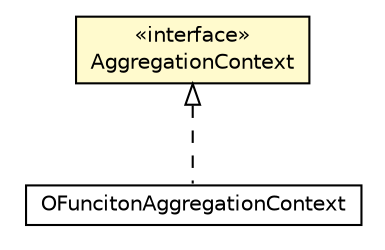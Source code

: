 #!/usr/local/bin/dot
#
# Class diagram 
# Generated by UMLGraph version R5_6-24-gf6e263 (http://www.umlgraph.org/)
#

digraph G {
	edge [fontname="Helvetica",fontsize=10,labelfontname="Helvetica",labelfontsize=10];
	node [fontname="Helvetica",fontsize=10,shape=plaintext];
	nodesep=0.25;
	ranksep=0.5;
	// com.orientechnologies.orient.core.sql.executor.AggregationContext
	c788626 [label=<<table title="com.orientechnologies.orient.core.sql.executor.AggregationContext" border="0" cellborder="1" cellspacing="0" cellpadding="2" port="p" bgcolor="lemonChiffon" href="./AggregationContext.html">
		<tr><td><table border="0" cellspacing="0" cellpadding="1">
<tr><td align="center" balign="center"> &#171;interface&#187; </td></tr>
<tr><td align="center" balign="center"> AggregationContext </td></tr>
		</table></td></tr>
		</table>>, URL="./AggregationContext.html", fontname="Helvetica", fontcolor="black", fontsize=10.0];
	// com.orientechnologies.orient.core.sql.executor.OFuncitonAggregationContext
	c788746 [label=<<table title="com.orientechnologies.orient.core.sql.executor.OFuncitonAggregationContext" border="0" cellborder="1" cellspacing="0" cellpadding="2" port="p" href="./OFuncitonAggregationContext.html">
		<tr><td><table border="0" cellspacing="0" cellpadding="1">
<tr><td align="center" balign="center"> OFuncitonAggregationContext </td></tr>
		</table></td></tr>
		</table>>, URL="./OFuncitonAggregationContext.html", fontname="Helvetica", fontcolor="black", fontsize=10.0];
	//com.orientechnologies.orient.core.sql.executor.OFuncitonAggregationContext implements com.orientechnologies.orient.core.sql.executor.AggregationContext
	c788626:p -> c788746:p [dir=back,arrowtail=empty,style=dashed];
}

